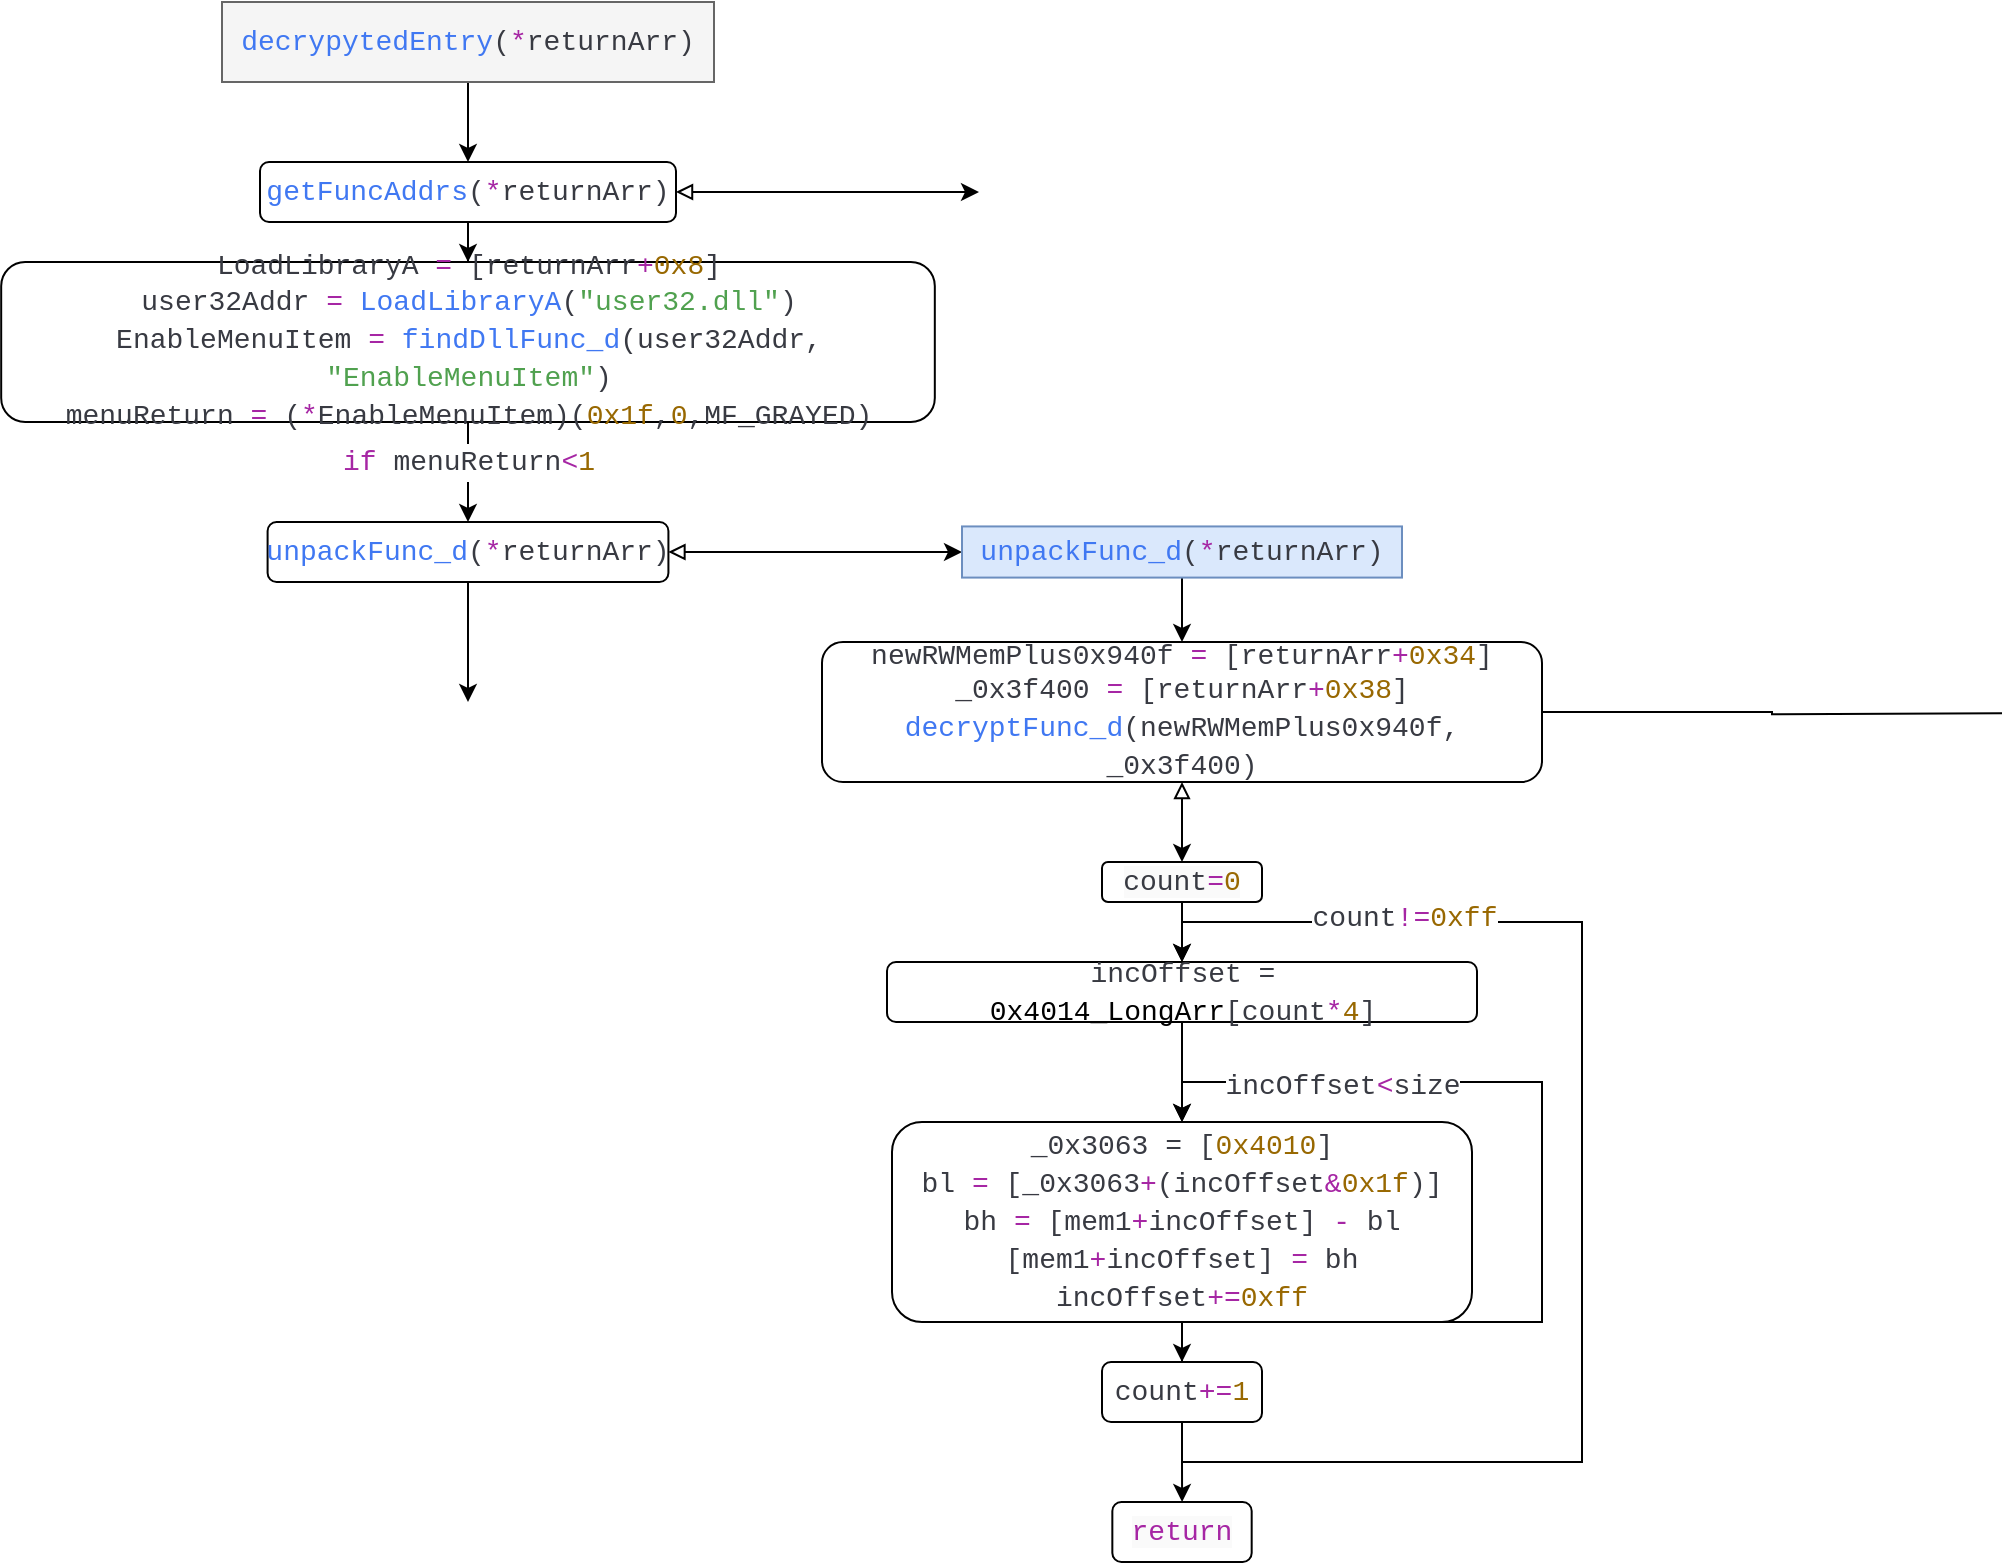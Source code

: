 <mxfile version="22.1.7" type="onedrive">
  <diagram name="Page-1" id="r7QO4Svnjzv9mqoSbV15">
    <mxGraphModel grid="1" page="1" gridSize="10" guides="1" tooltips="1" connect="1" arrows="1" fold="1" pageScale="1" pageWidth="827" pageHeight="1169" math="0" shadow="0">
      <root>
        <mxCell id="0" />
        <mxCell id="1" parent="0" />
        <mxCell id="rQY_pJQSnhhkj6G3Ea3p-30" style="edgeStyle=orthogonalEdgeStyle;rounded=0;orthogonalLoop=1;jettySize=auto;html=1;exitX=0.5;exitY=1;exitDx=0;exitDy=0;" edge="1" parent="1" source="rQY_pJQSnhhkj6G3Ea3p-31" target="rQY_pJQSnhhkj6G3Ea3p-33">
          <mxGeometry relative="1" as="geometry">
            <mxPoint x="253.143" y="400" as="targetPoint" />
          </mxGeometry>
        </mxCell>
        <mxCell id="rQY_pJQSnhhkj6G3Ea3p-31" value="&lt;div style=&quot;color: rgb(56, 58, 66); font-family: Consolas, &amp;quot;Courier New&amp;quot;, monospace; font-size: 14px; line-height: 19px;&quot;&gt;&lt;div style=&quot;&quot;&gt;&lt;span style=&quot;color: rgb(64, 120, 242);&quot;&gt;decrypytedEntry&lt;/span&gt;(&lt;span style=&quot;color: rgb(166, 38, 164);&quot;&gt;*&lt;/span&gt;returnArr)&lt;br&gt;&lt;/div&gt;&lt;/div&gt;" style="rounded=0;whiteSpace=wrap;html=1;fillColor=#f5f5f5;strokeColor=#666666;fontColor=#333333;" vertex="1" parent="1">
          <mxGeometry x="130" y="290" width="246" height="40" as="geometry" />
        </mxCell>
        <mxCell id="rQY_pJQSnhhkj6G3Ea3p-32" style="edgeStyle=orthogonalEdgeStyle;rounded=0;orthogonalLoop=1;jettySize=auto;html=1;exitX=1;exitY=0.5;exitDx=0;exitDy=0;entryX=0;entryY=0.5;entryDx=0;entryDy=0;startArrow=block;startFill=0;" edge="1" parent="1" source="rQY_pJQSnhhkj6G3Ea3p-33">
          <mxGeometry relative="1" as="geometry">
            <mxPoint x="508.5" y="385" as="targetPoint" />
          </mxGeometry>
        </mxCell>
        <mxCell id="rQY_pJQSnhhkj6G3Ea3p-49" style="edgeStyle=orthogonalEdgeStyle;rounded=0;orthogonalLoop=1;jettySize=auto;html=1;exitX=0.5;exitY=1;exitDx=0;exitDy=0;" edge="1" parent="1" source="rQY_pJQSnhhkj6G3Ea3p-33" target="rQY_pJQSnhhkj6G3Ea3p-50">
          <mxGeometry relative="1" as="geometry">
            <mxPoint x="253.176" y="460" as="targetPoint" />
          </mxGeometry>
        </mxCell>
        <mxCell id="rQY_pJQSnhhkj6G3Ea3p-33" value="&lt;div style=&quot;color: rgb(56, 58, 66); font-family: Consolas, &amp;quot;Courier New&amp;quot;, monospace; font-size: 14px; line-height: 19px;&quot;&gt;&lt;div style=&quot;&quot;&gt;&lt;span style=&quot;color: rgb(64, 120, 242);&quot;&gt;getFuncAddrs&lt;/span&gt;(&lt;span style=&quot;color: rgb(166, 38, 164);&quot;&gt;*&lt;/span&gt;returnArr)&lt;/div&gt;&lt;/div&gt;" style="rounded=1;whiteSpace=wrap;html=1;" vertex="1" parent="1">
          <mxGeometry x="149" y="370" width="208" height="30" as="geometry" />
        </mxCell>
        <mxCell id="rQY_pJQSnhhkj6G3Ea3p-51" style="edgeStyle=orthogonalEdgeStyle;rounded=0;orthogonalLoop=1;jettySize=auto;html=1;exitX=0.5;exitY=1;exitDx=0;exitDy=0;" edge="1" parent="1" source="rQY_pJQSnhhkj6G3Ea3p-56">
          <mxGeometry relative="1" as="geometry">
            <mxPoint x="253" y="640" as="targetPoint" />
          </mxGeometry>
        </mxCell>
        <mxCell id="rQY_pJQSnhhkj6G3Ea3p-55" style="edgeStyle=orthogonalEdgeStyle;rounded=0;orthogonalLoop=1;jettySize=auto;html=1;exitX=0.5;exitY=1;exitDx=0;exitDy=0;" edge="1" parent="1" source="rQY_pJQSnhhkj6G3Ea3p-50" target="rQY_pJQSnhhkj6G3Ea3p-56">
          <mxGeometry relative="1" as="geometry">
            <mxPoint x="253.176" y="600" as="targetPoint" />
          </mxGeometry>
        </mxCell>
        <mxCell id="rQY_pJQSnhhkj6G3Ea3p-59" value="&lt;div style=&quot;color: rgb(56, 58, 66); font-family: Consolas, &amp;quot;Courier New&amp;quot;, monospace; font-size: 14px; line-height: 19px;&quot;&gt;&lt;div style=&quot;&quot;&gt;&lt;span style=&quot;color: rgb(166, 38, 164);&quot;&gt;if&lt;/span&gt; menuReturn&lt;span style=&quot;color: rgb(166, 38, 164);&quot;&gt;&amp;lt;&lt;/span&gt;&lt;span style=&quot;color: rgb(152, 104, 1);&quot;&gt;1&lt;/span&gt;&lt;/div&gt;&lt;/div&gt;" style="edgeLabel;html=1;align=center;verticalAlign=middle;resizable=0;points=[];" vertex="1" connectable="0" parent="rQY_pJQSnhhkj6G3Ea3p-55">
          <mxGeometry x="-0.275" y="-3" relative="1" as="geometry">
            <mxPoint x="3" y="2" as="offset" />
          </mxGeometry>
        </mxCell>
        <mxCell id="rQY_pJQSnhhkj6G3Ea3p-50" value="&lt;span style=&quot;color: rgb(56, 58, 66); font-family: Consolas, &amp;quot;Courier New&amp;quot;, monospace; font-size: 14px; background-color: initial;&quot;&gt;LoadLibraryA &lt;/span&gt;&lt;span style=&quot;font-family: Consolas, &amp;quot;Courier New&amp;quot;, monospace; font-size: 14px; background-color: initial; color: rgb(166, 38, 164);&quot;&gt;=&lt;/span&gt;&lt;span style=&quot;color: rgb(56, 58, 66); font-family: Consolas, &amp;quot;Courier New&amp;quot;, monospace; font-size: 14px; background-color: initial;&quot;&gt; [returnArr&lt;/span&gt;&lt;span style=&quot;font-family: Consolas, &amp;quot;Courier New&amp;quot;, monospace; font-size: 14px; background-color: initial; color: rgb(166, 38, 164);&quot;&gt;+&lt;/span&gt;&lt;span style=&quot;font-family: Consolas, &amp;quot;Courier New&amp;quot;, monospace; font-size: 14px; background-color: initial; color: rgb(152, 104, 1);&quot;&gt;0x8&lt;/span&gt;&lt;span style=&quot;color: rgb(56, 58, 66); font-family: Consolas, &amp;quot;Courier New&amp;quot;, monospace; font-size: 14px; background-color: initial;&quot;&gt;]&lt;/span&gt;&lt;br&gt;&lt;div style=&quot;font-family: Consolas, &amp;quot;Courier New&amp;quot;, monospace; font-weight: normal; font-size: 14px; line-height: 19px;&quot;&gt;&lt;div style=&quot;color: rgb(56, 58, 66);&quot;&gt;&lt;span style=&quot;color: #383a42;&quot;&gt;user32Addr &lt;/span&gt;&lt;span style=&quot;color: #a626a4;&quot;&gt;=&lt;/span&gt;&lt;span style=&quot;color: #383a42;&quot;&gt; &lt;/span&gt;&lt;span style=&quot;color: #4078f2;&quot;&gt;LoadLibraryA&lt;/span&gt;&lt;span style=&quot;color: #383a42;&quot;&gt;(&lt;/span&gt;&lt;span style=&quot;color: #50a14f;&quot;&gt;&quot;user32.dll&quot;&lt;/span&gt;&lt;span style=&quot;color: #383a42;&quot;&gt;)&lt;/span&gt;&lt;/div&gt;&lt;div style=&quot;color: rgb(56, 58, 66);&quot;&gt;&lt;span style=&quot;color: #383a42;&quot;&gt;EnableMenuItem &lt;/span&gt;&lt;span style=&quot;color: #a626a4;&quot;&gt;=&lt;/span&gt;&lt;span style=&quot;color: #383a42;&quot;&gt; &lt;/span&gt;&lt;span style=&quot;color: #4078f2;&quot;&gt;findDllFunc_d&lt;/span&gt;&lt;span style=&quot;color: #383a42;&quot;&gt;(user32Addr, &lt;/span&gt;&lt;span style=&quot;color: #50a14f;&quot;&gt;&quot;EnableMenuItem&quot;&lt;/span&gt;&lt;span style=&quot;color: #383a42;&quot;&gt;)&lt;/span&gt;&lt;/div&gt;&lt;div style=&quot;color: rgb(56, 58, 66);&quot;&gt;menuReturn &lt;span style=&quot;color: rgb(166, 38, 164);&quot;&gt;=&lt;/span&gt; (&lt;span style=&quot;color: rgb(166, 38, 164);&quot;&gt;*&lt;/span&gt;EnableMenuItem)(&lt;span style=&quot;color: rgb(152, 104, 1);&quot;&gt;0x1f&lt;/span&gt;,&lt;span style=&quot;color: rgb(152, 104, 1);&quot;&gt;0&lt;/span&gt;,MF_GRAYED&lt;span style=&quot;background-color: initial;&quot;&gt;)&lt;/span&gt;&lt;/div&gt;&lt;/div&gt;" style="rounded=1;whiteSpace=wrap;html=1;align=center;" vertex="1" parent="1">
          <mxGeometry x="19.59" y="420" width="466.82" height="80" as="geometry" />
        </mxCell>
        <mxCell id="rQY_pJQSnhhkj6G3Ea3p-60" style="edgeStyle=orthogonalEdgeStyle;rounded=0;orthogonalLoop=1;jettySize=auto;html=1;exitX=1;exitY=0.5;exitDx=0;exitDy=0;startArrow=block;startFill=0;" edge="1" parent="1" source="rQY_pJQSnhhkj6G3Ea3p-56" target="rQY_pJQSnhhkj6G3Ea3p-61">
          <mxGeometry relative="1" as="geometry">
            <mxPoint x="570" y="565.571" as="targetPoint" />
          </mxGeometry>
        </mxCell>
        <mxCell id="rQY_pJQSnhhkj6G3Ea3p-56" value="&lt;span style=&quot;border-color: var(--border-color); font-family: Consolas, &amp;quot;Courier New&amp;quot;, monospace; font-size: 14px; font-style: normal; font-variant-ligatures: normal; font-variant-caps: normal; font-weight: 400; letter-spacing: normal; orphans: 2; text-align: left; text-indent: 0px; text-transform: none; widows: 2; word-spacing: 0px; -webkit-text-stroke-width: 0px; text-decoration-thickness: initial; text-decoration-style: initial; text-decoration-color: initial; color: rgb(64, 120, 242);&quot;&gt;unpackFunc_d&lt;/span&gt;&lt;span style=&quot;border-color: var(--border-color); font-family: Consolas, &amp;quot;Courier New&amp;quot;, monospace; font-size: 14px; font-style: normal; font-variant-ligatures: normal; font-variant-caps: normal; font-weight: 400; letter-spacing: normal; orphans: 2; text-align: left; text-indent: 0px; text-transform: none; widows: 2; word-spacing: 0px; -webkit-text-stroke-width: 0px; text-decoration-thickness: initial; text-decoration-style: initial; text-decoration-color: initial; color: rgb(56, 58, 66);&quot;&gt;(&lt;/span&gt;&lt;span style=&quot;border-color: var(--border-color); font-family: Consolas, &amp;quot;Courier New&amp;quot;, monospace; font-size: 14px; font-style: normal; font-variant-ligatures: normal; font-variant-caps: normal; font-weight: 400; letter-spacing: normal; orphans: 2; text-align: left; text-indent: 0px; text-transform: none; widows: 2; word-spacing: 0px; -webkit-text-stroke-width: 0px; text-decoration-thickness: initial; text-decoration-style: initial; text-decoration-color: initial; color: rgb(166, 38, 164);&quot;&gt;*&lt;/span&gt;&lt;span style=&quot;border-color: var(--border-color); font-family: Consolas, &amp;quot;Courier New&amp;quot;, monospace; font-size: 14px; font-style: normal; font-variant-ligatures: normal; font-variant-caps: normal; font-weight: 400; letter-spacing: normal; orphans: 2; text-align: left; text-indent: 0px; text-transform: none; widows: 2; word-spacing: 0px; -webkit-text-stroke-width: 0px; text-decoration-thickness: initial; text-decoration-style: initial; text-decoration-color: initial; color: rgb(56, 58, 66);&quot;&gt;returnArr)&lt;/span&gt;" style="rounded=1;whiteSpace=wrap;html=1;" vertex="1" parent="1">
          <mxGeometry x="152.8" y="550" width="200.41" height="30" as="geometry" />
        </mxCell>
        <mxCell id="rQY_pJQSnhhkj6G3Ea3p-64" style="edgeStyle=orthogonalEdgeStyle;rounded=0;orthogonalLoop=1;jettySize=auto;html=1;" edge="1" parent="1" source="rQY_pJQSnhhkj6G3Ea3p-61" target="rQY_pJQSnhhkj6G3Ea3p-65">
          <mxGeometry relative="1" as="geometry">
            <mxPoint x="610" y="610" as="targetPoint" />
          </mxGeometry>
        </mxCell>
        <mxCell id="rQY_pJQSnhhkj6G3Ea3p-61" value="&lt;div style=&quot;color: rgb(56, 58, 66); font-family: Consolas, &amp;quot;Courier New&amp;quot;, monospace; font-size: 14px; line-height: 19px;&quot;&gt;&lt;div style=&quot;&quot;&gt;&lt;span style=&quot;color: rgb(64, 120, 242);&quot;&gt;unpackFunc_d&lt;/span&gt;(&lt;span style=&quot;color: rgb(166, 38, 164);&quot;&gt;*&lt;/span&gt;returnArr)&lt;/div&gt;&lt;/div&gt;" style="rounded=0;whiteSpace=wrap;html=1;fillColor=#dae8fc;strokeColor=#6c8ebf;" vertex="1" parent="1">
          <mxGeometry x="500" y="552.22" width="220" height="25.57" as="geometry" />
        </mxCell>
        <mxCell id="rQY_pJQSnhhkj6G3Ea3p-67" style="edgeStyle=orthogonalEdgeStyle;rounded=0;orthogonalLoop=1;jettySize=auto;html=1;exitX=0.5;exitY=1;exitDx=0;exitDy=0;startArrow=block;startFill=0;" edge="1" parent="1" source="rQY_pJQSnhhkj6G3Ea3p-65" target="rQY_pJQSnhhkj6G3Ea3p-70">
          <mxGeometry relative="1" as="geometry">
            <mxPoint x="610" y="730" as="targetPoint" />
          </mxGeometry>
        </mxCell>
        <mxCell id="rQY_pJQSnhhkj6G3Ea3p-68" style="edgeStyle=orthogonalEdgeStyle;rounded=0;orthogonalLoop=1;jettySize=auto;html=1;exitX=1;exitY=0.5;exitDx=0;exitDy=0;endArrow=none;endFill=0;" edge="1" parent="1" source="rQY_pJQSnhhkj6G3Ea3p-65">
          <mxGeometry relative="1" as="geometry">
            <mxPoint x="1020" y="645.571" as="targetPoint" />
          </mxGeometry>
        </mxCell>
        <mxCell id="rQY_pJQSnhhkj6G3Ea3p-65" value="&lt;span style=&quot;color: rgb(56, 58, 66); font-family: Consolas, &amp;quot;Courier New&amp;quot;, monospace; font-size: 14px;&quot;&gt;newRWMemPlus0x940f &lt;/span&gt;&lt;span style=&quot;font-family: Consolas, &amp;quot;Courier New&amp;quot;, monospace; font-size: 14px; color: rgb(166, 38, 164);&quot;&gt;=&lt;/span&gt;&lt;span style=&quot;color: rgb(56, 58, 66); font-family: Consolas, &amp;quot;Courier New&amp;quot;, monospace; font-size: 14px;&quot;&gt; [returnArr&lt;/span&gt;&lt;span style=&quot;font-family: Consolas, &amp;quot;Courier New&amp;quot;, monospace; font-size: 14px; color: rgb(166, 38, 164);&quot;&gt;+&lt;/span&gt;&lt;span style=&quot;font-family: Consolas, &amp;quot;Courier New&amp;quot;, monospace; font-size: 14px; color: rgb(152, 104, 1);&quot;&gt;0x34&lt;/span&gt;&lt;span style=&quot;color: rgb(56, 58, 66); font-family: Consolas, &amp;quot;Courier New&amp;quot;, monospace; font-size: 14px;&quot;&gt;]&lt;/span&gt;&lt;br&gt;&lt;div style=&quot;color: rgb(56, 58, 66); font-family: Consolas, &amp;quot;Courier New&amp;quot;, monospace; font-weight: normal; font-size: 14px; line-height: 19px;&quot;&gt;&lt;div style=&quot;&quot;&gt;&lt;span style=&quot;color: #383a42;&quot;&gt;_0x3f400 &lt;/span&gt;&lt;span style=&quot;color: #a626a4;&quot;&gt;=&lt;/span&gt;&lt;span style=&quot;color: #383a42;&quot;&gt; [returnArr&lt;/span&gt;&lt;span style=&quot;color: #a626a4;&quot;&gt;+&lt;/span&gt;&lt;span style=&quot;color: #986801;&quot;&gt;0x38&lt;/span&gt;&lt;span style=&quot;color: #383a42;&quot;&gt;]&lt;/span&gt;&lt;/div&gt;&lt;div style=&quot;&quot;&gt;&lt;span style=&quot;color: rgb(64, 120, 242);&quot;&gt;decryptFunc_d&lt;/span&gt;&lt;span style=&quot;color: rgb(56, 58, 66);&quot;&gt;(newRWMemPlus0x940f, _0x3f400)&lt;/span&gt;&lt;/div&gt;&lt;/div&gt;" style="rounded=1;whiteSpace=wrap;html=1;" vertex="1" parent="1">
          <mxGeometry x="430" y="610" width="360" height="70" as="geometry" />
        </mxCell>
        <mxCell id="rQY_pJQSnhhkj6G3Ea3p-73" style="edgeStyle=orthogonalEdgeStyle;rounded=0;orthogonalLoop=1;jettySize=auto;html=1;exitX=0.5;exitY=1;exitDx=0;exitDy=0;" edge="1" parent="1" source="rQY_pJQSnhhkj6G3Ea3p-69" target="rQY_pJQSnhhkj6G3Ea3p-74">
          <mxGeometry relative="1" as="geometry">
            <mxPoint x="610" y="830" as="targetPoint" />
          </mxGeometry>
        </mxCell>
        <mxCell id="rQY_pJQSnhhkj6G3Ea3p-69" value="&lt;div style=&quot;color: rgb(56, 58, 66); font-family: Consolas, &amp;quot;Courier New&amp;quot;, monospace; font-size: 14px; line-height: 19px;&quot;&gt;&lt;div style=&quot;&quot;&gt;incOffset = &lt;span style=&quot;color: rgb(0, 0, 0);&quot;&gt;0x4014_LongArr&lt;/span&gt;[count&lt;span style=&quot;color: rgb(166, 38, 164);&quot;&gt;*&lt;/span&gt;&lt;span style=&quot;color: rgb(152, 104, 1);&quot;&gt;4&lt;/span&gt;]&lt;/div&gt;&lt;/div&gt;" style="rounded=1;whiteSpace=wrap;html=1;" vertex="1" parent="1">
          <mxGeometry x="462.5" y="770" width="295" height="30" as="geometry" />
        </mxCell>
        <mxCell id="rQY_pJQSnhhkj6G3Ea3p-71" style="edgeStyle=orthogonalEdgeStyle;rounded=0;orthogonalLoop=1;jettySize=auto;html=1;exitX=0.5;exitY=1;exitDx=0;exitDy=0;entryX=0.5;entryY=0;entryDx=0;entryDy=0;" edge="1" parent="1" source="rQY_pJQSnhhkj6G3Ea3p-70" target="rQY_pJQSnhhkj6G3Ea3p-69">
          <mxGeometry relative="1" as="geometry" />
        </mxCell>
        <mxCell id="rQY_pJQSnhhkj6G3Ea3p-70" value="&lt;span style=&quot;background-color: rgb(250, 250, 250); color: rgb(56, 58, 66); font-family: Consolas, &amp;quot;Courier New&amp;quot;, monospace; font-size: 14px;&quot;&gt;count&lt;/span&gt;&lt;span style=&quot;background-color: rgb(250, 250, 250); font-family: Consolas, &amp;quot;Courier New&amp;quot;, monospace; font-size: 14px; color: rgb(166, 38, 164);&quot;&gt;=&lt;/span&gt;&lt;span style=&quot;background-color: rgb(250, 250, 250); font-family: Consolas, &amp;quot;Courier New&amp;quot;, monospace; font-size: 14px; color: rgb(152, 104, 1);&quot;&gt;0&lt;/span&gt;&lt;br&gt;&lt;div style=&quot;color: rgb(56, 58, 66); background-color: rgb(250, 250, 250); font-family: Consolas, &amp;quot;Courier New&amp;quot;, monospace; font-weight: normal; font-size: 14px; line-height: 19px;&quot;&gt;&lt;div&gt;&lt;span style=&quot;color: #383a42;&quot;&gt;&lt;/span&gt;&lt;/div&gt;&lt;/div&gt;" style="rounded=1;whiteSpace=wrap;html=1;" vertex="1" parent="1">
          <mxGeometry x="570" y="720" width="80" height="20" as="geometry" />
        </mxCell>
        <mxCell id="rQY_pJQSnhhkj6G3Ea3p-77" style="edgeStyle=orthogonalEdgeStyle;rounded=0;orthogonalLoop=1;jettySize=auto;html=1;" edge="1" parent="1" source="rQY_pJQSnhhkj6G3Ea3p-74" target="rQY_pJQSnhhkj6G3Ea3p-78">
          <mxGeometry relative="1" as="geometry">
            <mxPoint x="610" y="970" as="targetPoint" />
          </mxGeometry>
        </mxCell>
        <mxCell id="rQY_pJQSnhhkj6G3Ea3p-74" value="&lt;div style=&quot;color: rgb(56, 58, 66); font-family: Consolas, &amp;quot;Courier New&amp;quot;, monospace; font-size: 14px; line-height: 19px;&quot;&gt;&lt;div style=&quot;&quot;&gt;_0x3063 = [&lt;span style=&quot;color: rgb(152, 104, 1);&quot;&gt;0x4010&lt;/span&gt;]&lt;/div&gt;&lt;div style=&quot;&quot;&gt;bl &lt;span style=&quot;color: #a626a4;&quot;&gt;=&lt;/span&gt; [_0x3063&lt;span style=&quot;color: #a626a4;&quot;&gt;+&lt;/span&gt;(incOffset&lt;span style=&quot;color: #a626a4;&quot;&gt;&amp;amp;&lt;/span&gt;&lt;span style=&quot;color: #986801;&quot;&gt;0x1f&lt;/span&gt;)]&lt;/div&gt;&lt;div style=&quot;&quot;&gt;bh &lt;span style=&quot;color: #a626a4;&quot;&gt;=&lt;/span&gt; [mem1&lt;span style=&quot;color: #a626a4;&quot;&gt;+&lt;/span&gt;incOffset] &lt;span style=&quot;color: #a626a4;&quot;&gt;-&lt;/span&gt; bl&lt;/div&gt;&lt;div style=&quot;&quot;&gt;[mem1&lt;span style=&quot;color: #a626a4;&quot;&gt;+&lt;/span&gt;incOffset] &lt;span style=&quot;color: #a626a4;&quot;&gt;=&lt;/span&gt; bh&lt;/div&gt;&lt;div style=&quot;&quot;&gt;incOffset&lt;span style=&quot;color: rgb(166, 38, 164);&quot;&gt;+=&lt;/span&gt;&lt;span style=&quot;color: rgb(152, 104, 1);&quot;&gt;0xff&lt;/span&gt;&lt;/div&gt;&lt;/div&gt;" style="rounded=1;whiteSpace=wrap;html=1;" vertex="1" parent="1">
          <mxGeometry x="465" y="850" width="290" height="100" as="geometry" />
        </mxCell>
        <mxCell id="rQY_pJQSnhhkj6G3Ea3p-75" style="edgeStyle=orthogonalEdgeStyle;rounded=0;orthogonalLoop=1;jettySize=auto;html=1;exitX=0.5;exitY=1;exitDx=0;exitDy=0;entryX=0.5;entryY=0;entryDx=0;entryDy=0;" edge="1" parent="1" source="rQY_pJQSnhhkj6G3Ea3p-74" target="rQY_pJQSnhhkj6G3Ea3p-74">
          <mxGeometry relative="1" as="geometry">
            <Array as="points">
              <mxPoint x="790" y="950" />
              <mxPoint x="790" y="830" />
              <mxPoint x="610" y="830" />
            </Array>
          </mxGeometry>
        </mxCell>
        <mxCell id="rQY_pJQSnhhkj6G3Ea3p-76" value="&lt;div style=&quot;color: rgb(56, 58, 66); font-family: Consolas, &amp;quot;Courier New&amp;quot;, monospace; font-size: 14px; line-height: 19px;&quot;&gt;&lt;div style=&quot;background-color: rgb(250, 250, 250);&quot;&gt;&lt;/div&gt;&lt;div style=&quot;&quot;&gt;incOffset&lt;span style=&quot;color: rgb(166, 38, 164);&quot;&gt;&amp;lt;&lt;/span&gt;size&lt;/div&gt;&lt;/div&gt;" style="edgeLabel;html=1;align=center;verticalAlign=middle;resizable=0;points=[];" vertex="1" connectable="0" parent="rQY_pJQSnhhkj6G3Ea3p-75">
          <mxGeometry x="0.6" y="2" relative="1" as="geometry">
            <mxPoint as="offset" />
          </mxGeometry>
        </mxCell>
        <mxCell id="rQY_pJQSnhhkj6G3Ea3p-79" style="edgeStyle=orthogonalEdgeStyle;rounded=0;orthogonalLoop=1;jettySize=auto;html=1;exitX=0.5;exitY=1;exitDx=0;exitDy=0;entryX=0.5;entryY=0;entryDx=0;entryDy=0;" edge="1" parent="1" source="rQY_pJQSnhhkj6G3Ea3p-78" target="rQY_pJQSnhhkj6G3Ea3p-69">
          <mxGeometry relative="1" as="geometry">
            <Array as="points">
              <mxPoint x="610" y="1020" />
              <mxPoint x="810" y="1020" />
              <mxPoint x="810" y="750" />
              <mxPoint x="610" y="750" />
            </Array>
          </mxGeometry>
        </mxCell>
        <mxCell id="rQY_pJQSnhhkj6G3Ea3p-80" value="&lt;div style=&quot;color: rgb(56, 58, 66); font-family: Consolas, &amp;quot;Courier New&amp;quot;, monospace; font-size: 14px; line-height: 19px;&quot;&gt;&lt;div style=&quot;background-color: rgb(250, 250, 250);&quot;&gt;&lt;/div&gt;&lt;div style=&quot;&quot;&gt;count&lt;span style=&quot;color: rgb(166, 38, 164);&quot;&gt;!=&lt;/span&gt;&lt;span style=&quot;color: rgb(152, 104, 1);&quot;&gt;0xff&lt;/span&gt;&lt;/div&gt;&lt;/div&gt;" style="edgeLabel;html=1;align=center;verticalAlign=middle;resizable=0;points=[];" vertex="1" connectable="0" parent="rQY_pJQSnhhkj6G3Ea3p-79">
          <mxGeometry x="0.737" y="-2" relative="1" as="geometry">
            <mxPoint x="37" as="offset" />
          </mxGeometry>
        </mxCell>
        <mxCell id="rQY_pJQSnhhkj6G3Ea3p-81" style="edgeStyle=orthogonalEdgeStyle;rounded=0;orthogonalLoop=1;jettySize=auto;html=1;exitX=0.5;exitY=1;exitDx=0;exitDy=0;" edge="1" parent="1" source="rQY_pJQSnhhkj6G3Ea3p-78" target="rQY_pJQSnhhkj6G3Ea3p-82">
          <mxGeometry relative="1" as="geometry">
            <mxPoint x="610.333" y="1040" as="targetPoint" />
          </mxGeometry>
        </mxCell>
        <mxCell id="rQY_pJQSnhhkj6G3Ea3p-78" value="&lt;span style=&quot;color: rgb(56, 58, 66); font-family: Consolas, &amp;quot;Courier New&amp;quot;, monospace; font-size: 14px; background-color: initial;&quot;&gt;count&lt;/span&gt;&lt;span style=&quot;font-family: Consolas, &amp;quot;Courier New&amp;quot;, monospace; font-size: 14px; background-color: initial; color: rgb(166, 38, 164);&quot;&gt;+=&lt;/span&gt;&lt;span style=&quot;font-family: Consolas, &amp;quot;Courier New&amp;quot;, monospace; font-size: 14px; background-color: initial; color: rgb(152, 104, 1);&quot;&gt;1&lt;/span&gt;" style="rounded=1;whiteSpace=wrap;html=1;" vertex="1" parent="1">
          <mxGeometry x="570" y="970" width="80" height="30" as="geometry" />
        </mxCell>
        <mxCell id="rQY_pJQSnhhkj6G3Ea3p-82" value="&lt;span style=&quot;color: rgb(166, 38, 164); background-color: rgb(250, 250, 250); font-family: Consolas, &amp;quot;Courier New&amp;quot;, monospace; font-size: 14px;&quot;&gt;return&lt;/span&gt;&lt;br&gt;" style="rounded=1;whiteSpace=wrap;html=1;" vertex="1" parent="1">
          <mxGeometry x="575.17" y="1040" width="69.67" height="30" as="geometry" />
        </mxCell>
      </root>
    </mxGraphModel>
  </diagram>
</mxfile>
